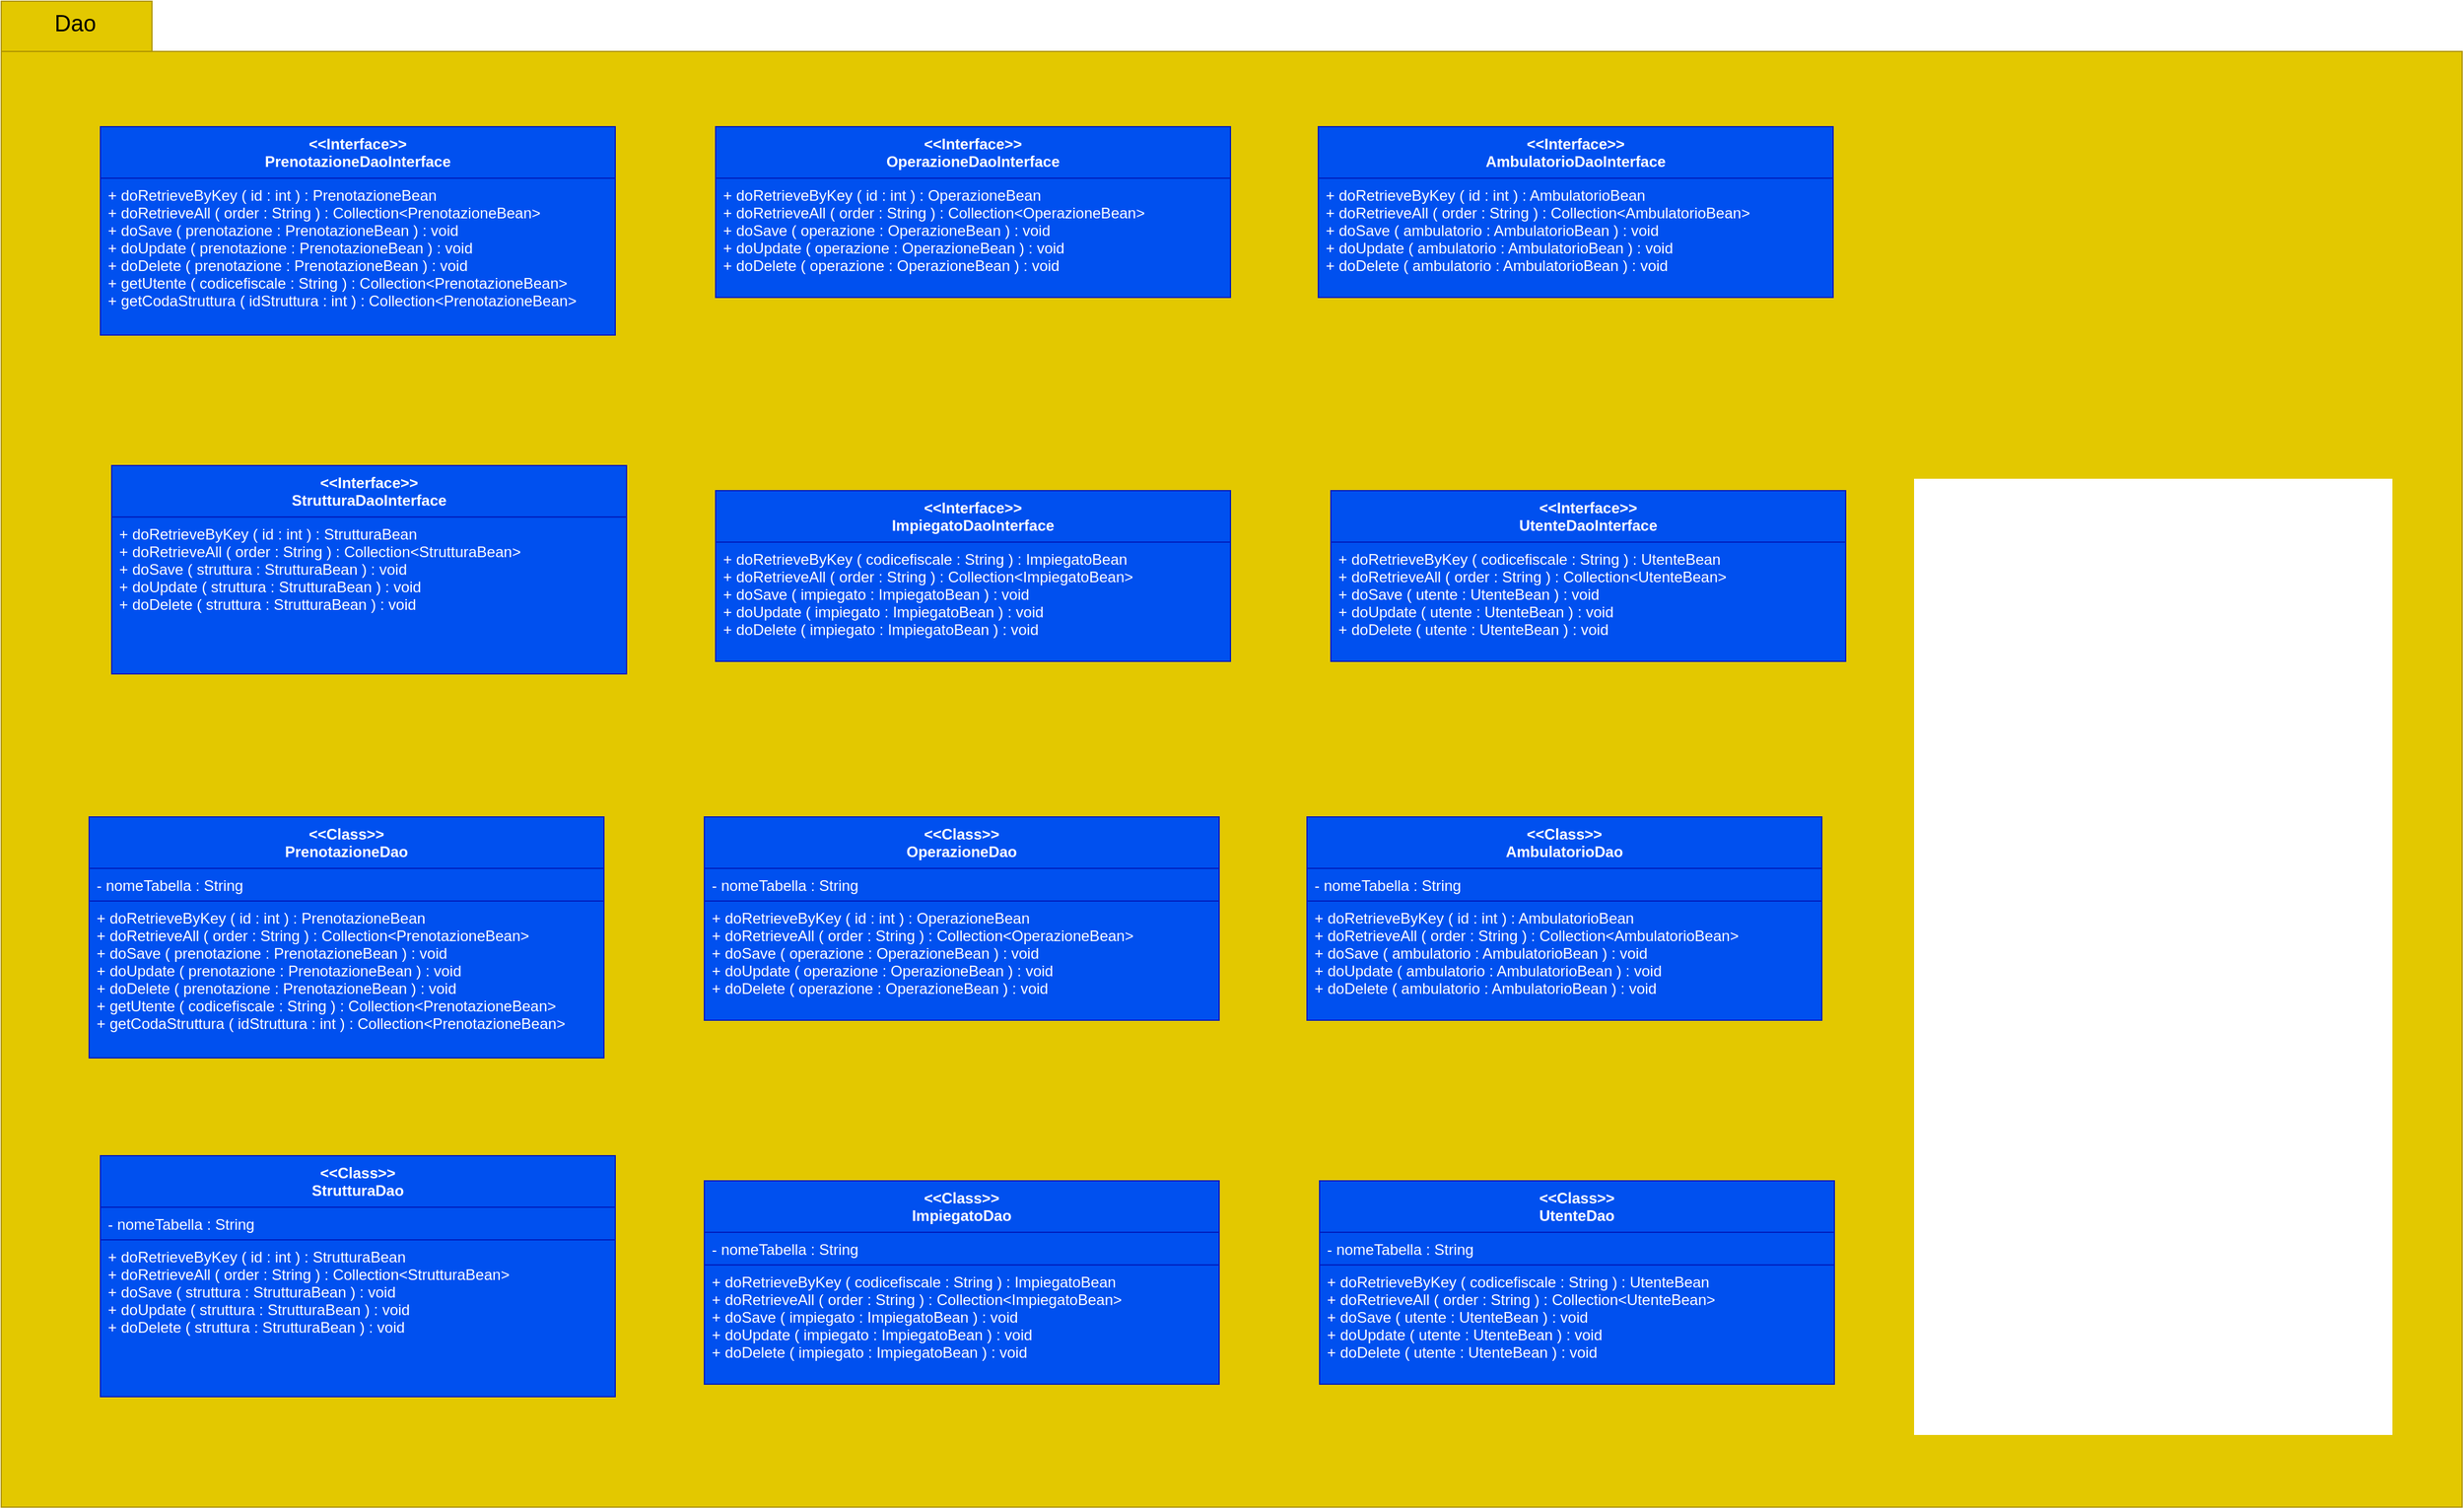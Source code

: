 <mxfile version="13.9.5" type="device"><diagram id="hs0Gp6ya7G5YELu--bYu" name="Pagina-1"><mxGraphModel dx="2143" dy="1605" grid="1" gridSize="10" guides="1" tooltips="1" connect="1" arrows="1" fold="1" page="1" pageScale="1" pageWidth="827" pageHeight="1169" math="0" shadow="0"><root><mxCell id="0"/><mxCell id="1" parent="0"/><mxCell id="p1oTaSluT21V8rOU6_Af-1" value="" style="shape=folder;fontStyle=1;spacingTop=10;tabWidth=100;tabHeight=40;tabPosition=left;html=1;fillColor=#e3c800;strokeColor=#B09500;fontColor=#ffffff;" parent="1" vertex="1"><mxGeometry x="160" y="330" width="1960" height="1200" as="geometry"/></mxCell><mxCell id="p1oTaSluT21V8rOU6_Af-2" value="&lt;font style=&quot;font-size: 18px&quot;&gt;Dao&lt;/font&gt;" style="text;html=1;strokeColor=none;fillColor=none;align=center;verticalAlign=middle;whiteSpace=wrap;rounded=0;" parent="1" vertex="1"><mxGeometry x="199" y="338" width="40" height="20" as="geometry"/></mxCell><mxCell id="p1oTaSluT21V8rOU6_Af-3" value="&lt;&lt;Class&gt;&gt;&#10;PrenotazioneDao" style="swimlane;fontStyle=1;align=center;verticalAlign=top;childLayout=stackLayout;horizontal=1;startSize=41;horizontalStack=0;resizeParent=1;resizeParentMax=0;resizeLast=0;collapsible=1;marginBottom=0;fillColor=#0050ef;strokeColor=#001DBC;fontColor=#ffffff;" parent="1" vertex="1"><mxGeometry x="230" y="980" width="410" height="192" as="geometry"/></mxCell><mxCell id="p1oTaSluT21V8rOU6_Af-4" value="- nomeTabella : String" style="text;strokeColor=#001DBC;fillColor=#0050ef;align=left;verticalAlign=top;spacingLeft=4;spacingRight=4;overflow=hidden;rotatable=0;points=[[0,0.5],[1,0.5]];portConstraint=eastwest;fontColor=#ffffff;" parent="p1oTaSluT21V8rOU6_Af-3" vertex="1"><mxGeometry y="41" width="410" height="26" as="geometry"/></mxCell><mxCell id="p1oTaSluT21V8rOU6_Af-6" value="+ doRetrieveByKey ( id : int ) : PrenotazioneBean&#10;+ doRetrieveAll ( order : String ) : Collection&lt;PrenotazioneBean&gt;&#10;+ doSave ( prenotazione : PrenotazioneBean ) : void&#10;+ doUpdate ( prenotazione : PrenotazioneBean ) : void&#10;+ doDelete ( prenotazione : PrenotazioneBean ) : void&#10;+ getUtente ( codicefiscale : String ) : Collection&lt;PrenotazioneBean&gt;&#10;+ getCodaStruttura ( idStruttura : int ) : Collection&lt;PrenotazioneBean&gt;" style="text;strokeColor=#001DBC;fillColor=#0050ef;align=left;verticalAlign=top;spacingLeft=4;spacingRight=4;overflow=hidden;rotatable=0;points=[[0,0.5],[1,0.5]];portConstraint=eastwest;fontColor=#ffffff;" parent="p1oTaSluT21V8rOU6_Af-3" vertex="1"><mxGeometry y="67" width="410" height="125" as="geometry"/></mxCell><mxCell id="p1oTaSluT21V8rOU6_Af-7" value="&lt;&lt;Class&gt;&gt;&#10;StrutturaDao" style="swimlane;fontStyle=1;align=center;verticalAlign=top;childLayout=stackLayout;horizontal=1;startSize=41;horizontalStack=0;resizeParent=1;resizeParentMax=0;resizeLast=0;collapsible=1;marginBottom=0;fillColor=#0050ef;strokeColor=#001DBC;fontColor=#ffffff;" parent="1" vertex="1"><mxGeometry x="239" y="1250" width="410" height="192" as="geometry"/></mxCell><mxCell id="p1oTaSluT21V8rOU6_Af-8" value="- nomeTabella : String" style="text;strokeColor=#001DBC;fillColor=#0050ef;align=left;verticalAlign=top;spacingLeft=4;spacingRight=4;overflow=hidden;rotatable=0;points=[[0,0.5],[1,0.5]];portConstraint=eastwest;fontColor=#ffffff;" parent="p1oTaSluT21V8rOU6_Af-7" vertex="1"><mxGeometry y="41" width="410" height="26" as="geometry"/></mxCell><mxCell id="p1oTaSluT21V8rOU6_Af-10" value="+ doRetrieveByKey ( id : int ) : StrutturaBean&#10;+ doRetrieveAll ( order : String ) : Collection&lt;StrutturaBean&gt;&#10;+ doSave ( struttura : StrutturaBean ) : void&#10;+ doUpdate ( struttura : StrutturaBean ) : void&#10;+ doDelete ( struttura : StrutturaBean ) : void&#10;" style="text;strokeColor=#001DBC;fillColor=#0050ef;align=left;verticalAlign=top;spacingLeft=4;spacingRight=4;overflow=hidden;rotatable=0;points=[[0,0.5],[1,0.5]];portConstraint=eastwest;fontColor=#ffffff;" parent="p1oTaSluT21V8rOU6_Af-7" vertex="1"><mxGeometry y="67" width="410" height="125" as="geometry"/></mxCell><mxCell id="p1oTaSluT21V8rOU6_Af-11" value="&lt;&lt;Class&gt;&gt;&#10;OperazioneDao" style="swimlane;fontStyle=1;align=center;verticalAlign=top;childLayout=stackLayout;horizontal=1;startSize=41;horizontalStack=0;resizeParent=1;resizeParentMax=0;resizeLast=0;collapsible=1;marginBottom=0;fillColor=#0050ef;strokeColor=#001DBC;fontColor=#ffffff;" parent="1" vertex="1"><mxGeometry x="720" y="980" width="410" height="162" as="geometry"/></mxCell><mxCell id="p1oTaSluT21V8rOU6_Af-12" value="- nomeTabella : String" style="text;strokeColor=#001DBC;fillColor=#0050ef;align=left;verticalAlign=top;spacingLeft=4;spacingRight=4;overflow=hidden;rotatable=0;points=[[0,0.5],[1,0.5]];portConstraint=eastwest;fontColor=#ffffff;" parent="p1oTaSluT21V8rOU6_Af-11" vertex="1"><mxGeometry y="41" width="410" height="26" as="geometry"/></mxCell><mxCell id="p1oTaSluT21V8rOU6_Af-14" value="+ doRetrieveByKey ( id : int ) : OperazioneBean&#10;+ doRetrieveAll ( order : String ) : Collection&lt;OperazioneBean&gt;&#10;+ doSave ( operazione : OperazioneBean ) : void&#10;+ doUpdate ( operazione : OperazioneBean ) : void&#10;+ doDelete ( operazione : OperazioneBean ) : void&#10;" style="text;strokeColor=#001DBC;fillColor=#0050ef;align=left;verticalAlign=top;spacingLeft=4;spacingRight=4;overflow=hidden;rotatable=0;points=[[0,0.5],[1,0.5]];portConstraint=eastwest;fontColor=#ffffff;" parent="p1oTaSluT21V8rOU6_Af-11" vertex="1"><mxGeometry y="67" width="410" height="95" as="geometry"/></mxCell><mxCell id="p1oTaSluT21V8rOU6_Af-15" value="&lt;&lt;Class&gt;&gt;&#10;UtenteDao" style="swimlane;fontStyle=1;align=center;verticalAlign=top;childLayout=stackLayout;horizontal=1;startSize=41;horizontalStack=0;resizeParent=1;resizeParentMax=0;resizeLast=0;collapsible=1;marginBottom=0;fillColor=#0050ef;strokeColor=#001DBC;fontColor=#ffffff;" parent="1" vertex="1"><mxGeometry x="1210" y="1270" width="410" height="162" as="geometry"/></mxCell><mxCell id="p1oTaSluT21V8rOU6_Af-16" value="- nomeTabella : String" style="text;strokeColor=#001DBC;fillColor=#0050ef;align=left;verticalAlign=top;spacingLeft=4;spacingRight=4;overflow=hidden;rotatable=0;points=[[0,0.5],[1,0.5]];portConstraint=eastwest;fontColor=#ffffff;" parent="p1oTaSluT21V8rOU6_Af-15" vertex="1"><mxGeometry y="41" width="410" height="26" as="geometry"/></mxCell><mxCell id="p1oTaSluT21V8rOU6_Af-18" value="+ doRetrieveByKey ( codicefiscale : String ) : UtenteBean&#10;+ doRetrieveAll ( order : String ) : Collection&lt;UtenteBean&gt;&#10;+ doSave ( utente : UtenteBean ) : void&#10;+ doUpdate ( utente : UtenteBean ) : void&#10;+ doDelete ( utente : UtenteBean ) : void&#10;" style="text;strokeColor=#001DBC;fillColor=#0050ef;align=left;verticalAlign=top;spacingLeft=4;spacingRight=4;overflow=hidden;rotatable=0;points=[[0,0.5],[1,0.5]];portConstraint=eastwest;fontColor=#ffffff;" parent="p1oTaSluT21V8rOU6_Af-15" vertex="1"><mxGeometry y="67" width="410" height="95" as="geometry"/></mxCell><mxCell id="p1oTaSluT21V8rOU6_Af-19" value="&lt;&lt;Class&gt;&gt;&#10;AmbulatorioDao" style="swimlane;fontStyle=1;align=center;verticalAlign=top;childLayout=stackLayout;horizontal=1;startSize=41;horizontalStack=0;resizeParent=1;resizeParentMax=0;resizeLast=0;collapsible=1;marginBottom=0;fillColor=#0050ef;strokeColor=#001DBC;fontColor=#ffffff;" parent="1" vertex="1"><mxGeometry x="1200" y="980" width="410" height="162" as="geometry"/></mxCell><mxCell id="p1oTaSluT21V8rOU6_Af-20" value="- nomeTabella : String" style="text;strokeColor=#001DBC;fillColor=#0050ef;align=left;verticalAlign=top;spacingLeft=4;spacingRight=4;overflow=hidden;rotatable=0;points=[[0,0.5],[1,0.5]];portConstraint=eastwest;fontColor=#ffffff;" parent="p1oTaSluT21V8rOU6_Af-19" vertex="1"><mxGeometry y="41" width="410" height="26" as="geometry"/></mxCell><mxCell id="p1oTaSluT21V8rOU6_Af-22" value="+ doRetrieveByKey ( id : int ) : AmbulatorioBean&#10;+ doRetrieveAll ( order : String ) : Collection&lt;AmbulatorioBean&gt;&#10;+ doSave ( ambulatorio : AmbulatorioBean ) : void&#10;+ doUpdate ( ambulatorio : AmbulatorioBean ) : void&#10;+ doDelete ( ambulatorio : AmbulatorioBean ) : void&#10;" style="text;strokeColor=#001DBC;fillColor=#0050ef;align=left;verticalAlign=top;spacingLeft=4;spacingRight=4;overflow=hidden;rotatable=0;points=[[0,0.5],[1,0.5]];portConstraint=eastwest;fontColor=#ffffff;" parent="p1oTaSluT21V8rOU6_Af-19" vertex="1"><mxGeometry y="67" width="410" height="95" as="geometry"/></mxCell><mxCell id="p1oTaSluT21V8rOU6_Af-23" value="&lt;&lt;Class&gt;&gt;&#10;ImpiegatoDao" style="swimlane;fontStyle=1;align=center;verticalAlign=top;childLayout=stackLayout;horizontal=1;startSize=41;horizontalStack=0;resizeParent=1;resizeParentMax=0;resizeLast=0;collapsible=1;marginBottom=0;fillColor=#0050ef;strokeColor=#001DBC;fontColor=#ffffff;" parent="1" vertex="1"><mxGeometry x="720" y="1270" width="410" height="162" as="geometry"/></mxCell><mxCell id="p1oTaSluT21V8rOU6_Af-24" value="- nomeTabella : String" style="text;strokeColor=#001DBC;fillColor=#0050ef;align=left;verticalAlign=top;spacingLeft=4;spacingRight=4;overflow=hidden;rotatable=0;points=[[0,0.5],[1,0.5]];portConstraint=eastwest;fontColor=#ffffff;" parent="p1oTaSluT21V8rOU6_Af-23" vertex="1"><mxGeometry y="41" width="410" height="26" as="geometry"/></mxCell><mxCell id="p1oTaSluT21V8rOU6_Af-26" value="+ doRetrieveByKey ( codicefiscale : String ) : ImpiegatoBean&#10;+ doRetrieveAll ( order : String ) : Collection&lt;ImpiegatoBean&gt;&#10;+ doSave ( impiegato : ImpiegatoBean ) : void&#10;+ doUpdate ( impiegato : ImpiegatoBean ) : void&#10;+ doDelete ( impiegato : ImpiegatoBean ) : void&#10;" style="text;strokeColor=#001DBC;fillColor=#0050ef;align=left;verticalAlign=top;spacingLeft=4;spacingRight=4;overflow=hidden;rotatable=0;points=[[0,0.5],[1,0.5]];portConstraint=eastwest;fontColor=#ffffff;" parent="p1oTaSluT21V8rOU6_Af-23" vertex="1"><mxGeometry y="67" width="410" height="95" as="geometry"/></mxCell><mxCell id="p1oTaSluT21V8rOU6_Af-27" value="&lt;&lt;Interface&gt;&gt;&#10;PrenotazioneDaoInterface" style="swimlane;fontStyle=1;align=center;verticalAlign=top;childLayout=stackLayout;horizontal=1;startSize=41;horizontalStack=0;resizeParent=1;resizeParentMax=0;resizeLast=0;collapsible=1;marginBottom=0;fillColor=#0050ef;strokeColor=#001DBC;fontColor=#ffffff;" parent="1" vertex="1"><mxGeometry x="239" y="430" width="410" height="166" as="geometry"/></mxCell><mxCell id="p1oTaSluT21V8rOU6_Af-30" value="+ doRetrieveByKey ( id : int ) : PrenotazioneBean&#10;+ doRetrieveAll ( order : String ) : Collection&lt;PrenotazioneBean&gt;&#10;+ doSave ( prenotazione : PrenotazioneBean ) : void&#10;+ doUpdate ( prenotazione : PrenotazioneBean ) : void&#10;+ doDelete ( prenotazione : PrenotazioneBean ) : void&#10;+ getUtente ( codicefiscale : String ) : Collection&lt;PrenotazioneBean&gt;&#10;+ getCodaStruttura ( idStruttura : int ) : Collection&lt;PrenotazioneBean&gt;" style="text;strokeColor=#001DBC;fillColor=#0050ef;align=left;verticalAlign=top;spacingLeft=4;spacingRight=4;overflow=hidden;rotatable=0;points=[[0,0.5],[1,0.5]];portConstraint=eastwest;fontColor=#ffffff;" parent="p1oTaSluT21V8rOU6_Af-27" vertex="1"><mxGeometry y="41" width="410" height="125" as="geometry"/></mxCell><mxCell id="p1oTaSluT21V8rOU6_Af-31" value="&lt;&lt;Interface&gt;&gt;&#10;StrutturaDaoInterface" style="swimlane;fontStyle=1;align=center;verticalAlign=top;childLayout=stackLayout;horizontal=1;startSize=41;horizontalStack=0;resizeParent=1;resizeParentMax=0;resizeLast=0;collapsible=1;marginBottom=0;fillColor=#0050ef;strokeColor=#001DBC;fontColor=#ffffff;" parent="1" vertex="1"><mxGeometry x="248" y="700" width="410" height="166" as="geometry"/></mxCell><mxCell id="p1oTaSluT21V8rOU6_Af-34" value="+ doRetrieveByKey ( id : int ) : StrutturaBean&#10;+ doRetrieveAll ( order : String ) : Collection&lt;StrutturaBean&gt;&#10;+ doSave ( struttura : StrutturaBean ) : void&#10;+ doUpdate ( struttura : StrutturaBean ) : void&#10;+ doDelete ( struttura : StrutturaBean ) : void&#10;" style="text;strokeColor=#001DBC;fillColor=#0050ef;align=left;verticalAlign=top;spacingLeft=4;spacingRight=4;overflow=hidden;rotatable=0;points=[[0,0.5],[1,0.5]];portConstraint=eastwest;fontColor=#ffffff;" parent="p1oTaSluT21V8rOU6_Af-31" vertex="1"><mxGeometry y="41" width="410" height="125" as="geometry"/></mxCell><mxCell id="p1oTaSluT21V8rOU6_Af-35" value="&lt;&lt;Interface&gt;&gt;&#10;OperazioneDaoInterface" style="swimlane;fontStyle=1;align=center;verticalAlign=top;childLayout=stackLayout;horizontal=1;startSize=41;horizontalStack=0;resizeParent=1;resizeParentMax=0;resizeLast=0;collapsible=1;marginBottom=0;fillColor=#0050ef;strokeColor=#001DBC;fontColor=#ffffff;" parent="1" vertex="1"><mxGeometry x="729" y="430" width="410" height="136" as="geometry"/></mxCell><mxCell id="p1oTaSluT21V8rOU6_Af-38" value="+ doRetrieveByKey ( id : int ) : OperazioneBean&#10;+ doRetrieveAll ( order : String ) : Collection&lt;OperazioneBean&gt;&#10;+ doSave ( operazione : OperazioneBean ) : void&#10;+ doUpdate ( operazione : OperazioneBean ) : void&#10;+ doDelete ( operazione : OperazioneBean ) : void&#10;" style="text;strokeColor=#001DBC;fillColor=#0050ef;align=left;verticalAlign=top;spacingLeft=4;spacingRight=4;overflow=hidden;rotatable=0;points=[[0,0.5],[1,0.5]];portConstraint=eastwest;fontColor=#ffffff;" parent="p1oTaSluT21V8rOU6_Af-35" vertex="1"><mxGeometry y="41" width="410" height="95" as="geometry"/></mxCell><mxCell id="p1oTaSluT21V8rOU6_Af-39" value="&lt;&lt;Interface&gt;&gt;&#10;UtenteDaoInterface" style="swimlane;fontStyle=1;align=center;verticalAlign=top;childLayout=stackLayout;horizontal=1;startSize=41;horizontalStack=0;resizeParent=1;resizeParentMax=0;resizeLast=0;collapsible=1;marginBottom=0;fillColor=#0050ef;strokeColor=#001DBC;fontColor=#ffffff;" parent="1" vertex="1"><mxGeometry x="1219" y="720" width="410" height="136" as="geometry"/></mxCell><mxCell id="p1oTaSluT21V8rOU6_Af-42" value="+ doRetrieveByKey ( codicefiscale : String ) : UtenteBean&#10;+ doRetrieveAll ( order : String ) : Collection&lt;UtenteBean&gt;&#10;+ doSave ( utente : UtenteBean ) : void&#10;+ doUpdate ( utente : UtenteBean ) : void&#10;+ doDelete ( utente : UtenteBean ) : void&#10;" style="text;strokeColor=#001DBC;fillColor=#0050ef;align=left;verticalAlign=top;spacingLeft=4;spacingRight=4;overflow=hidden;rotatable=0;points=[[0,0.5],[1,0.5]];portConstraint=eastwest;fontColor=#ffffff;" parent="p1oTaSluT21V8rOU6_Af-39" vertex="1"><mxGeometry y="41" width="410" height="95" as="geometry"/></mxCell><mxCell id="p1oTaSluT21V8rOU6_Af-43" value="&lt;&lt;Interface&gt;&gt;&#10;AmbulatorioDaoInterface" style="swimlane;fontStyle=1;align=center;verticalAlign=top;childLayout=stackLayout;horizontal=1;startSize=41;horizontalStack=0;resizeParent=1;resizeParentMax=0;resizeLast=0;collapsible=1;marginBottom=0;fillColor=#0050ef;strokeColor=#001DBC;fontColor=#ffffff;" parent="1" vertex="1"><mxGeometry x="1209" y="430" width="410" height="136" as="geometry"/></mxCell><mxCell id="p1oTaSluT21V8rOU6_Af-46" value="+ doRetrieveByKey ( id : int ) : AmbulatorioBean&#10;+ doRetrieveAll ( order : String ) : Collection&lt;AmbulatorioBean&gt;&#10;+ doSave ( ambulatorio : AmbulatorioBean ) : void&#10;+ doUpdate ( ambulatorio : AmbulatorioBean ) : void&#10;+ doDelete ( ambulatorio : AmbulatorioBean ) : void&#10;" style="text;strokeColor=#001DBC;fillColor=#0050ef;align=left;verticalAlign=top;spacingLeft=4;spacingRight=4;overflow=hidden;rotatable=0;points=[[0,0.5],[1,0.5]];portConstraint=eastwest;fontColor=#ffffff;" parent="p1oTaSluT21V8rOU6_Af-43" vertex="1"><mxGeometry y="41" width="410" height="95" as="geometry"/></mxCell><mxCell id="p1oTaSluT21V8rOU6_Af-47" value="&lt;&lt;Interface&gt;&gt;&#10;ImpiegatoDaoInterface" style="swimlane;fontStyle=1;align=center;verticalAlign=top;childLayout=stackLayout;horizontal=1;startSize=41;horizontalStack=0;resizeParent=1;resizeParentMax=0;resizeLast=0;collapsible=1;marginBottom=0;fillColor=#0050ef;strokeColor=#001DBC;fontColor=#ffffff;" parent="1" vertex="1"><mxGeometry x="729" y="720" width="410" height="136" as="geometry"/></mxCell><mxCell id="p1oTaSluT21V8rOU6_Af-50" value="+ doRetrieveByKey ( codicefiscale : String ) : ImpiegatoBean&#10;+ doRetrieveAll ( order : String ) : Collection&lt;ImpiegatoBean&gt;&#10;+ doSave ( impiegato : ImpiegatoBean ) : void&#10;+ doUpdate ( impiegato : ImpiegatoBean ) : void&#10;+ doDelete ( impiegato : ImpiegatoBean ) : void&#10;" style="text;strokeColor=#001DBC;fillColor=#0050ef;align=left;verticalAlign=top;spacingLeft=4;spacingRight=4;overflow=hidden;rotatable=0;points=[[0,0.5],[1,0.5]];portConstraint=eastwest;fontColor=#ffffff;" parent="p1oTaSluT21V8rOU6_Af-47" vertex="1"><mxGeometry y="41" width="410" height="95" as="geometry"/></mxCell></root></mxGraphModel></diagram></mxfile>